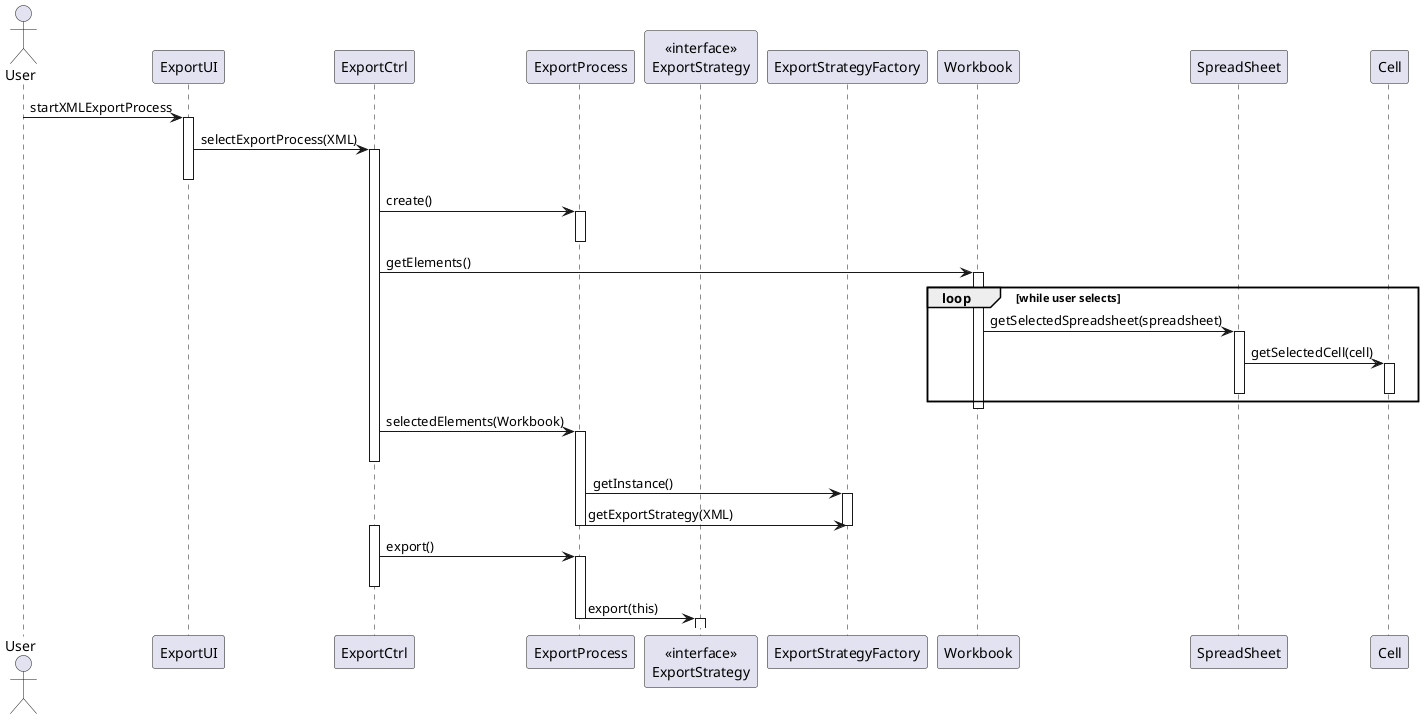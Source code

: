 @startuml doc-files/core08_01_design.png

 actor User
 participant "ExportUI" as UI
 participant "ExportCtrl" as ctrl
 participant "ExportProcess" as process
 participant "<<interface>>\nExportStrategy" as strategy
 participant "ExportStrategyFactory" as strategyFactory
 participant "Workbook" as Workbook
 participant "SpreadSheet" as spreadsheet
 participant "Cell" as cell
User -> UI : startXMLExportProcess
activate UI
UI -> ctrl : selectExportProcess(XML)
activate ctrl
deactivate UI
ctrl -> process : create()
activate process
deactivate process
ctrl -> Workbook : getElements()
activate Workbook
loop while user selects
Workbook -> spreadsheet : getSelectedSpreadsheet(spreadsheet)
activate spreadsheet
spreadsheet -> cell : getSelectedCell(cell)
activate cell
deactivate cell
deactivate spreadsheet
end while
deactivate Workbook
ctrl -> process : selectedElements(Workbook)
activate process
deactivate ctrl
process -> strategyFactory : getInstance()
activate strategyFactory
process -> strategyFactory : getExportStrategy(XML)
deactivate process
deactivate strategyFactory
activate ctrl
ctrl -> process : export()
activate process
deactivate ctrl
process -> strategy : export(this)
deactivate process
activate strategy


@enduml